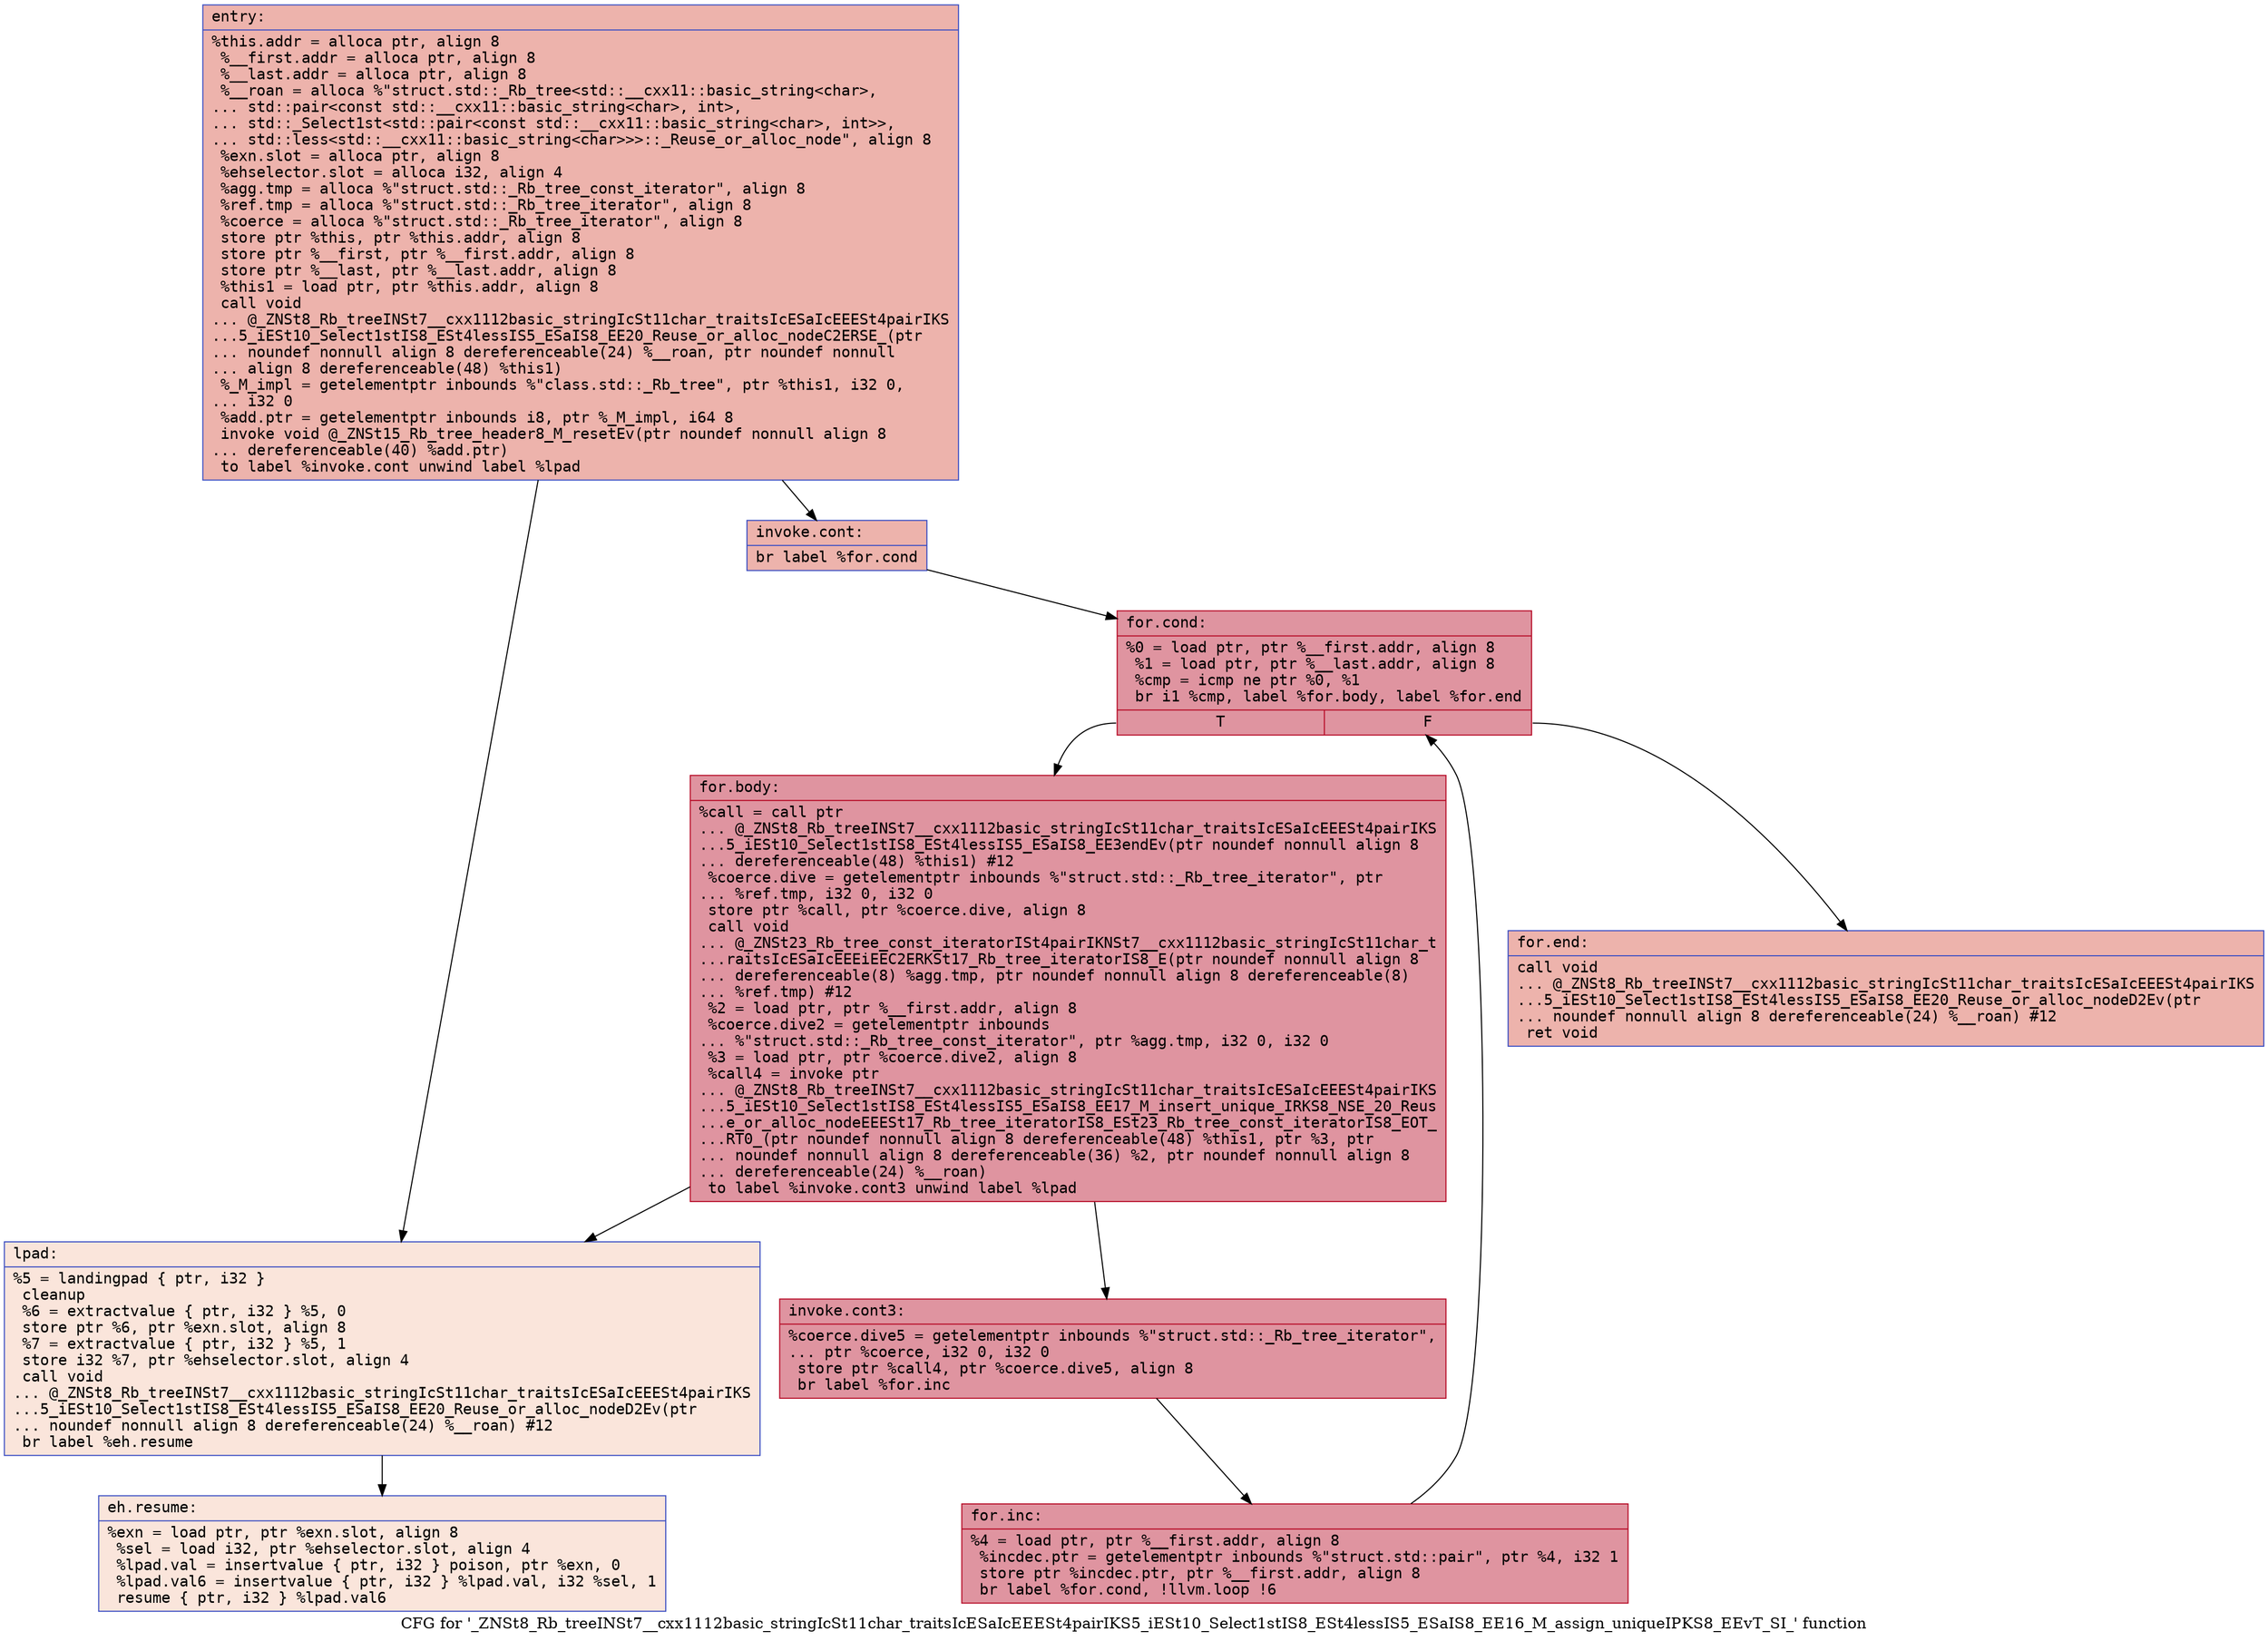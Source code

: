 digraph "CFG for '_ZNSt8_Rb_treeINSt7__cxx1112basic_stringIcSt11char_traitsIcESaIcEEESt4pairIKS5_iESt10_Select1stIS8_ESt4lessIS5_ESaIS8_EE16_M_assign_uniqueIPKS8_EEvT_SI_' function" {
	label="CFG for '_ZNSt8_Rb_treeINSt7__cxx1112basic_stringIcSt11char_traitsIcESaIcEEESt4pairIKS5_iESt10_Select1stIS8_ESt4lessIS5_ESaIS8_EE16_M_assign_uniqueIPKS8_EEvT_SI_' function";

	Node0x562c263d7130 [shape=record,color="#3d50c3ff", style=filled, fillcolor="#d6524470" fontname="Courier",label="{entry:\l|  %this.addr = alloca ptr, align 8\l  %__first.addr = alloca ptr, align 8\l  %__last.addr = alloca ptr, align 8\l  %__roan = alloca %\"struct.std::_Rb_tree\<std::__cxx11::basic_string\<char\>,\l... std::pair\<const std::__cxx11::basic_string\<char\>, int\>,\l... std::_Select1st\<std::pair\<const std::__cxx11::basic_string\<char\>, int\>\>,\l... std::less\<std::__cxx11::basic_string\<char\>\>\>::_Reuse_or_alloc_node\", align 8\l  %exn.slot = alloca ptr, align 8\l  %ehselector.slot = alloca i32, align 4\l  %agg.tmp = alloca %\"struct.std::_Rb_tree_const_iterator\", align 8\l  %ref.tmp = alloca %\"struct.std::_Rb_tree_iterator\", align 8\l  %coerce = alloca %\"struct.std::_Rb_tree_iterator\", align 8\l  store ptr %this, ptr %this.addr, align 8\l  store ptr %__first, ptr %__first.addr, align 8\l  store ptr %__last, ptr %__last.addr, align 8\l  %this1 = load ptr, ptr %this.addr, align 8\l  call void\l... @_ZNSt8_Rb_treeINSt7__cxx1112basic_stringIcSt11char_traitsIcESaIcEEESt4pairIKS\l...5_iESt10_Select1stIS8_ESt4lessIS5_ESaIS8_EE20_Reuse_or_alloc_nodeC2ERSE_(ptr\l... noundef nonnull align 8 dereferenceable(24) %__roan, ptr noundef nonnull\l... align 8 dereferenceable(48) %this1)\l  %_M_impl = getelementptr inbounds %\"class.std::_Rb_tree\", ptr %this1, i32 0,\l... i32 0\l  %add.ptr = getelementptr inbounds i8, ptr %_M_impl, i64 8\l  invoke void @_ZNSt15_Rb_tree_header8_M_resetEv(ptr noundef nonnull align 8\l... dereferenceable(40) %add.ptr)\l          to label %invoke.cont unwind label %lpad\l}"];
	Node0x562c263d7130 -> Node0x562c263d7ee0[tooltip="entry -> invoke.cont\nProbability 100.00%" ];
	Node0x562c263d7130 -> Node0x562c263d7f60[tooltip="entry -> lpad\nProbability 0.00%" ];
	Node0x562c263d7ee0 [shape=record,color="#3d50c3ff", style=filled, fillcolor="#d6524470" fontname="Courier",label="{invoke.cont:\l|  br label %for.cond\l}"];
	Node0x562c263d7ee0 -> Node0x562c263d80f0[tooltip="invoke.cont -> for.cond\nProbability 100.00%" ];
	Node0x562c263d80f0 [shape=record,color="#b70d28ff", style=filled, fillcolor="#b70d2870" fontname="Courier",label="{for.cond:\l|  %0 = load ptr, ptr %__first.addr, align 8\l  %1 = load ptr, ptr %__last.addr, align 8\l  %cmp = icmp ne ptr %0, %1\l  br i1 %cmp, label %for.body, label %for.end\l|{<s0>T|<s1>F}}"];
	Node0x562c263d80f0:s0 -> Node0x562c263d8340[tooltip="for.cond -> for.body\nProbability 96.88%" ];
	Node0x562c263d80f0:s1 -> Node0x562c263d83c0[tooltip="for.cond -> for.end\nProbability 3.12%" ];
	Node0x562c263d8340 [shape=record,color="#b70d28ff", style=filled, fillcolor="#b70d2870" fontname="Courier",label="{for.body:\l|  %call = call ptr\l... @_ZNSt8_Rb_treeINSt7__cxx1112basic_stringIcSt11char_traitsIcESaIcEEESt4pairIKS\l...5_iESt10_Select1stIS8_ESt4lessIS5_ESaIS8_EE3endEv(ptr noundef nonnull align 8\l... dereferenceable(48) %this1) #12\l  %coerce.dive = getelementptr inbounds %\"struct.std::_Rb_tree_iterator\", ptr\l... %ref.tmp, i32 0, i32 0\l  store ptr %call, ptr %coerce.dive, align 8\l  call void\l... @_ZNSt23_Rb_tree_const_iteratorISt4pairIKNSt7__cxx1112basic_stringIcSt11char_t\l...raitsIcESaIcEEEiEEC2ERKSt17_Rb_tree_iteratorIS8_E(ptr noundef nonnull align 8\l... dereferenceable(8) %agg.tmp, ptr noundef nonnull align 8 dereferenceable(8)\l... %ref.tmp) #12\l  %2 = load ptr, ptr %__first.addr, align 8\l  %coerce.dive2 = getelementptr inbounds\l... %\"struct.std::_Rb_tree_const_iterator\", ptr %agg.tmp, i32 0, i32 0\l  %3 = load ptr, ptr %coerce.dive2, align 8\l  %call4 = invoke ptr\l... @_ZNSt8_Rb_treeINSt7__cxx1112basic_stringIcSt11char_traitsIcESaIcEEESt4pairIKS\l...5_iESt10_Select1stIS8_ESt4lessIS5_ESaIS8_EE17_M_insert_unique_IRKS8_NSE_20_Reus\l...e_or_alloc_nodeEEESt17_Rb_tree_iteratorIS8_ESt23_Rb_tree_const_iteratorIS8_EOT_\l...RT0_(ptr noundef nonnull align 8 dereferenceable(48) %this1, ptr %3, ptr\l... noundef nonnull align 8 dereferenceable(36) %2, ptr noundef nonnull align 8\l... dereferenceable(24) %__roan)\l          to label %invoke.cont3 unwind label %lpad\l}"];
	Node0x562c263d8340 -> Node0x562c263d8fa0[tooltip="for.body -> invoke.cont3\nProbability 100.00%" ];
	Node0x562c263d8340 -> Node0x562c263d7f60[tooltip="for.body -> lpad\nProbability 0.00%" ];
	Node0x562c263d8fa0 [shape=record,color="#b70d28ff", style=filled, fillcolor="#b70d2870" fontname="Courier",label="{invoke.cont3:\l|  %coerce.dive5 = getelementptr inbounds %\"struct.std::_Rb_tree_iterator\",\l... ptr %coerce, i32 0, i32 0\l  store ptr %call4, ptr %coerce.dive5, align 8\l  br label %for.inc\l}"];
	Node0x562c263d8fa0 -> Node0x562c263d94c0[tooltip="invoke.cont3 -> for.inc\nProbability 100.00%" ];
	Node0x562c263d94c0 [shape=record,color="#b70d28ff", style=filled, fillcolor="#b70d2870" fontname="Courier",label="{for.inc:\l|  %4 = load ptr, ptr %__first.addr, align 8\l  %incdec.ptr = getelementptr inbounds %\"struct.std::pair\", ptr %4, i32 1\l  store ptr %incdec.ptr, ptr %__first.addr, align 8\l  br label %for.cond, !llvm.loop !6\l}"];
	Node0x562c263d94c0 -> Node0x562c263d80f0[tooltip="for.inc -> for.cond\nProbability 100.00%" ];
	Node0x562c263d7f60 [shape=record,color="#3d50c3ff", style=filled, fillcolor="#f4c5ad70" fontname="Courier",label="{lpad:\l|  %5 = landingpad \{ ptr, i32 \}\l          cleanup\l  %6 = extractvalue \{ ptr, i32 \} %5, 0\l  store ptr %6, ptr %exn.slot, align 8\l  %7 = extractvalue \{ ptr, i32 \} %5, 1\l  store i32 %7, ptr %ehselector.slot, align 4\l  call void\l... @_ZNSt8_Rb_treeINSt7__cxx1112basic_stringIcSt11char_traitsIcESaIcEEESt4pairIKS\l...5_iESt10_Select1stIS8_ESt4lessIS5_ESaIS8_EE20_Reuse_or_alloc_nodeD2Ev(ptr\l... noundef nonnull align 8 dereferenceable(24) %__roan) #12\l  br label %eh.resume\l}"];
	Node0x562c263d7f60 -> Node0x562c263d9e20[tooltip="lpad -> eh.resume\nProbability 100.00%" ];
	Node0x562c263d83c0 [shape=record,color="#3d50c3ff", style=filled, fillcolor="#d6524470" fontname="Courier",label="{for.end:\l|  call void\l... @_ZNSt8_Rb_treeINSt7__cxx1112basic_stringIcSt11char_traitsIcESaIcEEESt4pairIKS\l...5_iESt10_Select1stIS8_ESt4lessIS5_ESaIS8_EE20_Reuse_or_alloc_nodeD2Ev(ptr\l... noundef nonnull align 8 dereferenceable(24) %__roan) #12\l  ret void\l}"];
	Node0x562c263d9e20 [shape=record,color="#3d50c3ff", style=filled, fillcolor="#f4c5ad70" fontname="Courier",label="{eh.resume:\l|  %exn = load ptr, ptr %exn.slot, align 8\l  %sel = load i32, ptr %ehselector.slot, align 4\l  %lpad.val = insertvalue \{ ptr, i32 \} poison, ptr %exn, 0\l  %lpad.val6 = insertvalue \{ ptr, i32 \} %lpad.val, i32 %sel, 1\l  resume \{ ptr, i32 \} %lpad.val6\l}"];
}
